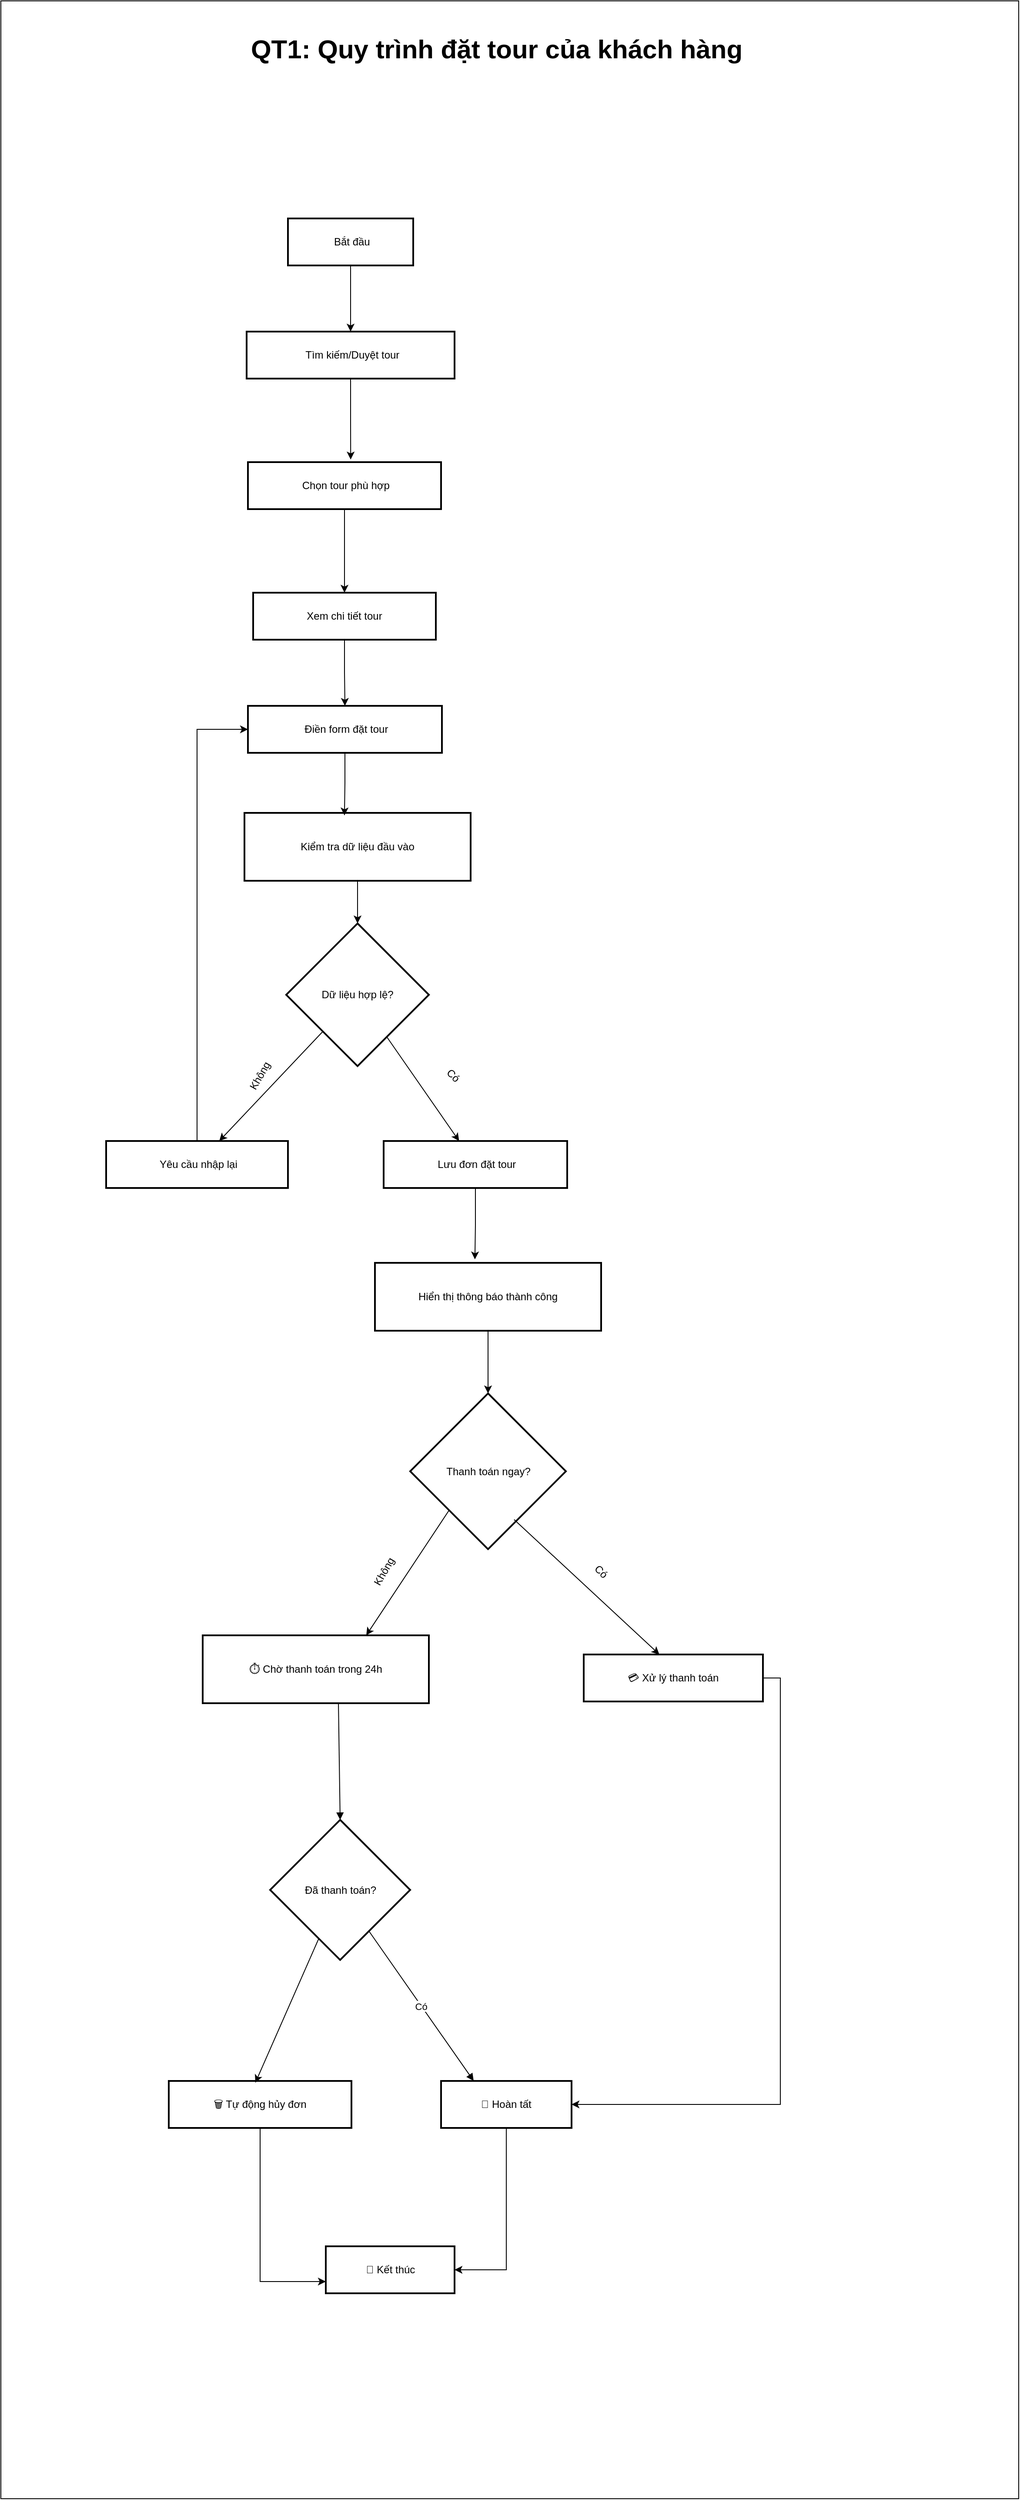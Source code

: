 <mxfile version="28.2.0">
  <diagram name="Trang-1" id="NPDp8KG39urttEWW14cq">
    <mxGraphModel dx="2852" dy="2723" grid="1" gridSize="10" guides="1" tooltips="1" connect="1" arrows="1" fold="1" page="1" pageScale="1" pageWidth="827" pageHeight="1169" math="0" shadow="0">
      <root>
        <mxCell id="0" />
        <mxCell id="1" parent="0" />
        <mxCell id="djTpxF5nKFB_Mv2QYTZ8-52" value="" style="rounded=0;whiteSpace=wrap;html=1;" vertex="1" parent="1">
          <mxGeometry x="130" y="-160" width="1170" height="2870" as="geometry" />
        </mxCell>
        <mxCell id="djTpxF5nKFB_Mv2QYTZ8-6" style="edgeStyle=orthogonalEdgeStyle;rounded=0;orthogonalLoop=1;jettySize=auto;html=1;entryX=0.5;entryY=0;entryDx=0;entryDy=0;" edge="1" parent="1" source="djTpxF5nKFB_Mv2QYTZ8-1" target="djTpxF5nKFB_Mv2QYTZ8-2">
          <mxGeometry relative="1" as="geometry" />
        </mxCell>
        <mxCell id="djTpxF5nKFB_Mv2QYTZ8-1" value=" Bắt đầu" style="whiteSpace=wrap;strokeWidth=2;" vertex="1" parent="1">
          <mxGeometry x="460" y="90" width="144" height="54" as="geometry" />
        </mxCell>
        <mxCell id="djTpxF5nKFB_Mv2QYTZ8-2" value=" Tìm kiếm/Duyệt tour" style="whiteSpace=wrap;strokeWidth=2;" vertex="1" parent="1">
          <mxGeometry x="412.5" y="220" width="239" height="54" as="geometry" />
        </mxCell>
        <mxCell id="djTpxF5nKFB_Mv2QYTZ8-8" style="edgeStyle=orthogonalEdgeStyle;rounded=0;orthogonalLoop=1;jettySize=auto;html=1;entryX=0.5;entryY=0;entryDx=0;entryDy=0;" edge="1" parent="1" source="djTpxF5nKFB_Mv2QYTZ8-3" target="djTpxF5nKFB_Mv2QYTZ8-4">
          <mxGeometry relative="1" as="geometry" />
        </mxCell>
        <mxCell id="djTpxF5nKFB_Mv2QYTZ8-3" value=" Chọn tour phù hợp" style="whiteSpace=wrap;strokeWidth=2;" vertex="1" parent="1">
          <mxGeometry x="414" y="370" width="222" height="54" as="geometry" />
        </mxCell>
        <mxCell id="djTpxF5nKFB_Mv2QYTZ8-9" style="edgeStyle=orthogonalEdgeStyle;rounded=0;orthogonalLoop=1;jettySize=auto;html=1;entryX=0.5;entryY=0;entryDx=0;entryDy=0;" edge="1" parent="1" source="djTpxF5nKFB_Mv2QYTZ8-4" target="djTpxF5nKFB_Mv2QYTZ8-5">
          <mxGeometry relative="1" as="geometry" />
        </mxCell>
        <mxCell id="djTpxF5nKFB_Mv2QYTZ8-4" value="Xem chi tiết tour" style="whiteSpace=wrap;strokeWidth=2;" vertex="1" parent="1">
          <mxGeometry x="420" y="520" width="210" height="54" as="geometry" />
        </mxCell>
        <mxCell id="djTpxF5nKFB_Mv2QYTZ8-5" value=" Điền form đặt tour" style="whiteSpace=wrap;strokeWidth=2;" vertex="1" parent="1">
          <mxGeometry x="414" y="650" width="223" height="54" as="geometry" />
        </mxCell>
        <mxCell id="djTpxF5nKFB_Mv2QYTZ8-7" style="edgeStyle=orthogonalEdgeStyle;rounded=0;orthogonalLoop=1;jettySize=auto;html=1;entryX=0.532;entryY=-0.056;entryDx=0;entryDy=0;entryPerimeter=0;" edge="1" parent="1" source="djTpxF5nKFB_Mv2QYTZ8-2" target="djTpxF5nKFB_Mv2QYTZ8-3">
          <mxGeometry relative="1" as="geometry" />
        </mxCell>
        <mxCell id="djTpxF5nKFB_Mv2QYTZ8-15" style="edgeStyle=orthogonalEdgeStyle;rounded=0;orthogonalLoop=1;jettySize=auto;html=1;entryX=0.5;entryY=0;entryDx=0;entryDy=0;" edge="1" parent="1" source="djTpxF5nKFB_Mv2QYTZ8-10" target="djTpxF5nKFB_Mv2QYTZ8-11">
          <mxGeometry relative="1" as="geometry" />
        </mxCell>
        <mxCell id="djTpxF5nKFB_Mv2QYTZ8-10" value="Kiểm tra dữ liệu đầu vào" style="whiteSpace=wrap;strokeWidth=2;" vertex="1" parent="1">
          <mxGeometry x="410" y="773" width="260" height="78" as="geometry" />
        </mxCell>
        <mxCell id="djTpxF5nKFB_Mv2QYTZ8-11" value="Dữ liệu hợp lệ?" style="rhombus;strokeWidth=2;whiteSpace=wrap;" vertex="1" parent="1">
          <mxGeometry x="458" y="900" width="164" height="164" as="geometry" />
        </mxCell>
        <mxCell id="djTpxF5nKFB_Mv2QYTZ8-14" style="edgeStyle=orthogonalEdgeStyle;rounded=0;orthogonalLoop=1;jettySize=auto;html=1;entryX=0.442;entryY=0.038;entryDx=0;entryDy=0;entryPerimeter=0;" edge="1" parent="1" source="djTpxF5nKFB_Mv2QYTZ8-5" target="djTpxF5nKFB_Mv2QYTZ8-10">
          <mxGeometry relative="1" as="geometry" />
        </mxCell>
        <mxCell id="djTpxF5nKFB_Mv2QYTZ8-26" style="edgeStyle=orthogonalEdgeStyle;rounded=0;orthogonalLoop=1;jettySize=auto;html=1;entryX=0;entryY=0.5;entryDx=0;entryDy=0;" edge="1" parent="1" source="djTpxF5nKFB_Mv2QYTZ8-18" target="djTpxF5nKFB_Mv2QYTZ8-5">
          <mxGeometry relative="1" as="geometry">
            <mxPoint x="150" y="730" as="targetPoint" />
          </mxGeometry>
        </mxCell>
        <mxCell id="djTpxF5nKFB_Mv2QYTZ8-18" value=" Yêu cầu nhập lại" style="whiteSpace=wrap;strokeWidth=2;" vertex="1" parent="1">
          <mxGeometry x="251" y="1150" width="209" height="54" as="geometry" />
        </mxCell>
        <mxCell id="djTpxF5nKFB_Mv2QYTZ8-19" value=" Lưu đơn đặt tour" style="whiteSpace=wrap;strokeWidth=2;" vertex="1" parent="1">
          <mxGeometry x="570" y="1150" width="211" height="54" as="geometry" />
        </mxCell>
        <mxCell id="djTpxF5nKFB_Mv2QYTZ8-20" value="" style="endArrow=classic;html=1;rounded=0;" edge="1" parent="1" source="djTpxF5nKFB_Mv2QYTZ8-11" target="djTpxF5nKFB_Mv2QYTZ8-18">
          <mxGeometry width="50" height="50" relative="1" as="geometry">
            <mxPoint x="450" y="1090" as="sourcePoint" />
            <mxPoint x="500" y="1040" as="targetPoint" />
          </mxGeometry>
        </mxCell>
        <mxCell id="djTpxF5nKFB_Mv2QYTZ8-21" value="" style="endArrow=classic;html=1;rounded=0;" edge="1" parent="1" source="djTpxF5nKFB_Mv2QYTZ8-11" target="djTpxF5nKFB_Mv2QYTZ8-19">
          <mxGeometry width="50" height="50" relative="1" as="geometry">
            <mxPoint x="693" y="1110" as="sourcePoint" />
            <mxPoint x="610" y="1230" as="targetPoint" />
          </mxGeometry>
        </mxCell>
        <mxCell id="djTpxF5nKFB_Mv2QYTZ8-22" value="Có" style="text;html=1;align=center;verticalAlign=middle;whiteSpace=wrap;rounded=0;rotation=45;" vertex="1" parent="1">
          <mxGeometry x="620" y="1060" width="60" height="30" as="geometry" />
        </mxCell>
        <mxCell id="djTpxF5nKFB_Mv2QYTZ8-24" value="Không" style="text;html=1;align=center;verticalAlign=middle;whiteSpace=wrap;rounded=0;rotation=-60;" vertex="1" parent="1">
          <mxGeometry x="398.0" y="1060.0" width="60" height="30" as="geometry" />
        </mxCell>
        <mxCell id="djTpxF5nKFB_Mv2QYTZ8-30" style="edgeStyle=orthogonalEdgeStyle;rounded=0;orthogonalLoop=1;jettySize=auto;html=1;entryX=0.5;entryY=0;entryDx=0;entryDy=0;" edge="1" parent="1" source="djTpxF5nKFB_Mv2QYTZ8-27" target="djTpxF5nKFB_Mv2QYTZ8-28">
          <mxGeometry relative="1" as="geometry" />
        </mxCell>
        <mxCell id="djTpxF5nKFB_Mv2QYTZ8-27" value="Hiển thị thông báo thành công" style="whiteSpace=wrap;strokeWidth=2;" vertex="1" parent="1">
          <mxGeometry x="560" y="1290" width="260" height="78" as="geometry" />
        </mxCell>
        <mxCell id="djTpxF5nKFB_Mv2QYTZ8-28" value="Thanh toán ngay?" style="rhombus;strokeWidth=2;whiteSpace=wrap;" vertex="1" parent="1">
          <mxGeometry x="600.5" y="1440" width="179" height="179" as="geometry" />
        </mxCell>
        <mxCell id="djTpxF5nKFB_Mv2QYTZ8-29" style="edgeStyle=orthogonalEdgeStyle;rounded=0;orthogonalLoop=1;jettySize=auto;html=1;entryX=0.442;entryY=-0.051;entryDx=0;entryDy=0;entryPerimeter=0;" edge="1" parent="1" source="djTpxF5nKFB_Mv2QYTZ8-19" target="djTpxF5nKFB_Mv2QYTZ8-27">
          <mxGeometry relative="1" as="geometry" />
        </mxCell>
        <mxCell id="djTpxF5nKFB_Mv2QYTZ8-48" style="edgeStyle=orthogonalEdgeStyle;rounded=0;orthogonalLoop=1;jettySize=auto;html=1;entryX=1;entryY=0.5;entryDx=0;entryDy=0;exitX=1;exitY=0.5;exitDx=0;exitDy=0;" edge="1" parent="1" source="djTpxF5nKFB_Mv2QYTZ8-31" target="djTpxF5nKFB_Mv2QYTZ8-40">
          <mxGeometry relative="1" as="geometry" />
        </mxCell>
        <mxCell id="djTpxF5nKFB_Mv2QYTZ8-31" value="💳 Xử lý thanh toán" style="whiteSpace=wrap;strokeWidth=2;" vertex="1" parent="1">
          <mxGeometry x="800" y="1740" width="206" height="54" as="geometry" />
        </mxCell>
        <mxCell id="djTpxF5nKFB_Mv2QYTZ8-32" value="⏱️ Chờ thanh toán trong 24h" style="whiteSpace=wrap;strokeWidth=2;" vertex="1" parent="1">
          <mxGeometry x="362" y="1718" width="260" height="78" as="geometry" />
        </mxCell>
        <mxCell id="djTpxF5nKFB_Mv2QYTZ8-34" value="" style="endArrow=classic;html=1;rounded=0;exitX=0;exitY=1;exitDx=0;exitDy=0;entryX=0.723;entryY=0;entryDx=0;entryDy=0;entryPerimeter=0;" edge="1" parent="1" source="djTpxF5nKFB_Mv2QYTZ8-28" target="djTpxF5nKFB_Mv2QYTZ8-32">
          <mxGeometry width="50" height="50" relative="1" as="geometry">
            <mxPoint x="849" y="1700" as="sourcePoint" />
            <mxPoint x="730" y="1826" as="targetPoint" />
          </mxGeometry>
        </mxCell>
        <mxCell id="djTpxF5nKFB_Mv2QYTZ8-35" value="" style="endArrow=classic;html=1;rounded=0;entryX=0.422;entryY=0;entryDx=0;entryDy=0;entryPerimeter=0;" edge="1" parent="1" target="djTpxF5nKFB_Mv2QYTZ8-31">
          <mxGeometry width="50" height="50" relative="1" as="geometry">
            <mxPoint x="720" y="1585" as="sourcePoint" />
            <mxPoint x="803" y="1705" as="targetPoint" />
          </mxGeometry>
        </mxCell>
        <mxCell id="djTpxF5nKFB_Mv2QYTZ8-36" value="Có" style="text;html=1;align=center;verticalAlign=middle;whiteSpace=wrap;rounded=0;rotation=45;" vertex="1" parent="1">
          <mxGeometry x="790" y="1630" width="60" height="30" as="geometry" />
        </mxCell>
        <mxCell id="djTpxF5nKFB_Mv2QYTZ8-37" value="Không" style="text;html=1;align=center;verticalAlign=middle;whiteSpace=wrap;rounded=0;rotation=-60;" vertex="1" parent="1">
          <mxGeometry x="540.5" y="1630.0" width="60" height="30" as="geometry" />
        </mxCell>
        <mxCell id="djTpxF5nKFB_Mv2QYTZ8-38" value="Đã thanh toán?" style="rhombus;strokeWidth=2;whiteSpace=wrap;" vertex="1" parent="1">
          <mxGeometry x="439.5" y="1930" width="161" height="161" as="geometry" />
        </mxCell>
        <mxCell id="djTpxF5nKFB_Mv2QYTZ8-39" value="" style="curved=1;startArrow=none;endArrow=block;exitX=0.6;exitY=0.987;entryX=0.5;entryY=0;rounded=0;entryDx=0;entryDy=0;exitDx=0;exitDy=0;exitPerimeter=0;" edge="1" parent="1" target="djTpxF5nKFB_Mv2QYTZ8-38" source="djTpxF5nKFB_Mv2QYTZ8-32">
          <mxGeometry relative="1" as="geometry">
            <Array as="points" />
            <mxPoint x="440" y="1840" as="sourcePoint" />
            <mxPoint x="538" y="1840.5" as="targetPoint" />
          </mxGeometry>
        </mxCell>
        <mxCell id="djTpxF5nKFB_Mv2QYTZ8-51" style="edgeStyle=orthogonalEdgeStyle;rounded=0;orthogonalLoop=1;jettySize=auto;html=1;entryX=1;entryY=0.5;entryDx=0;entryDy=0;" edge="1" parent="1" source="djTpxF5nKFB_Mv2QYTZ8-40" target="djTpxF5nKFB_Mv2QYTZ8-49">
          <mxGeometry relative="1" as="geometry" />
        </mxCell>
        <mxCell id="djTpxF5nKFB_Mv2QYTZ8-40" value="🎉 Hoàn tất" style="whiteSpace=wrap;strokeWidth=2;" vertex="1" parent="1">
          <mxGeometry x="636" y="2230" width="150" height="54" as="geometry" />
        </mxCell>
        <mxCell id="djTpxF5nKFB_Mv2QYTZ8-50" style="edgeStyle=orthogonalEdgeStyle;rounded=0;orthogonalLoop=1;jettySize=auto;html=1;entryX=0;entryY=0.75;entryDx=0;entryDy=0;" edge="1" parent="1" source="djTpxF5nKFB_Mv2QYTZ8-41" target="djTpxF5nKFB_Mv2QYTZ8-49">
          <mxGeometry relative="1" as="geometry" />
        </mxCell>
        <mxCell id="djTpxF5nKFB_Mv2QYTZ8-41" value="🗑️ Tự động hủy đơn" style="whiteSpace=wrap;strokeWidth=2;" vertex="1" parent="1">
          <mxGeometry x="323" y="2230" width="210" height="54" as="geometry" />
        </mxCell>
        <mxCell id="djTpxF5nKFB_Mv2QYTZ8-42" value="Có" style="curved=1;startArrow=none;endArrow=block;entryX=0.25;entryY=0;rounded=0;entryDx=0;entryDy=0;" edge="1" parent="1" target="djTpxF5nKFB_Mv2QYTZ8-40" source="djTpxF5nKFB_Mv2QYTZ8-38">
          <mxGeometry relative="1" as="geometry">
            <Array as="points" />
            <mxPoint x="651.5" y="2078" as="sourcePoint" />
          </mxGeometry>
        </mxCell>
        <mxCell id="djTpxF5nKFB_Mv2QYTZ8-46" value="" style="endArrow=classic;html=1;rounded=0;entryX=0.474;entryY=0.037;entryDx=0;entryDy=0;entryPerimeter=0;" edge="1" parent="1" source="djTpxF5nKFB_Mv2QYTZ8-38" target="djTpxF5nKFB_Mv2QYTZ8-41">
          <mxGeometry width="50" height="50" relative="1" as="geometry">
            <mxPoint x="660" y="2270" as="sourcePoint" />
            <mxPoint x="710" y="2220" as="targetPoint" />
          </mxGeometry>
        </mxCell>
        <mxCell id="djTpxF5nKFB_Mv2QYTZ8-49" value="🏁 Kết thúc" style="whiteSpace=wrap;strokeWidth=2;" vertex="1" parent="1">
          <mxGeometry x="503.5" y="2420" width="148" height="54" as="geometry" />
        </mxCell>
        <mxCell id="djTpxF5nKFB_Mv2QYTZ8-53" value="QT1: Quy trình đặt tour của khách hàng" style="text;html=1;align=center;verticalAlign=middle;whiteSpace=wrap;rounded=0;fontSize=30;fontStyle=1" vertex="1" parent="1">
          <mxGeometry x="390" y="-120" width="619.5" height="30" as="geometry" />
        </mxCell>
      </root>
    </mxGraphModel>
  </diagram>
</mxfile>
